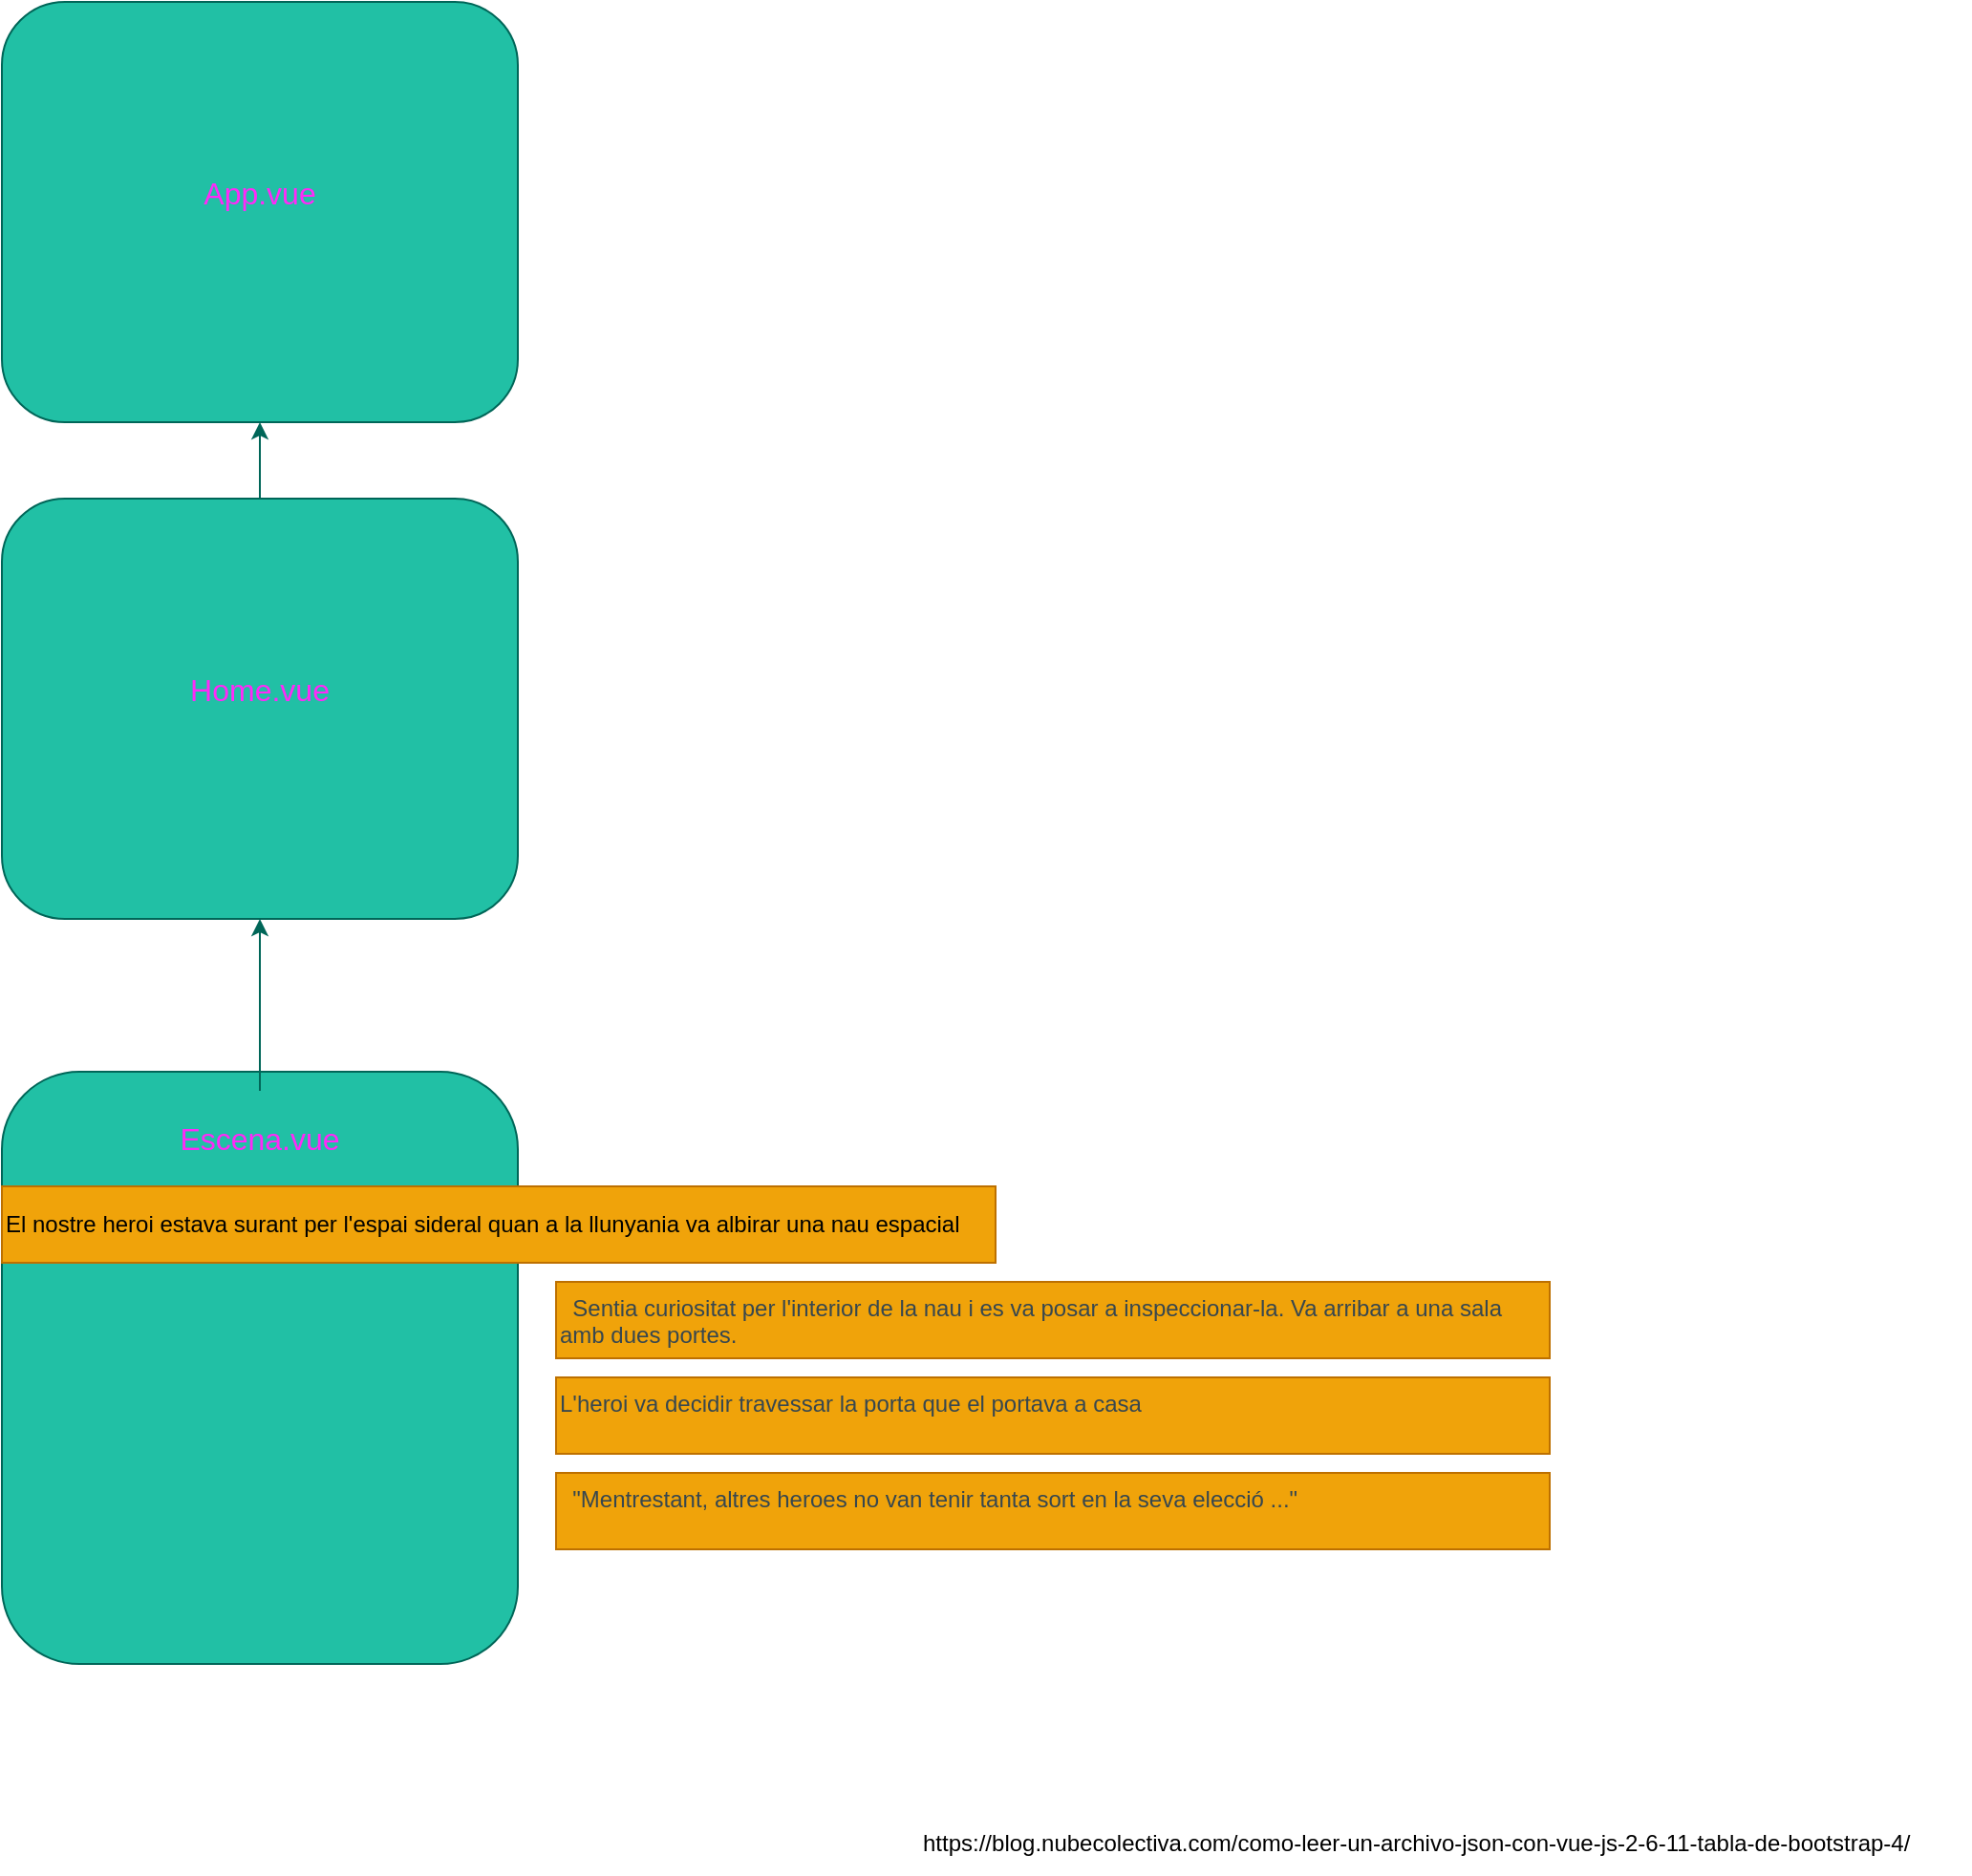 <mxfile>
    <diagram id="e91MqwquHhz2js4BfBC9" name="Page-1">
        <mxGraphModel dx="1069" dy="458" grid="1" gridSize="10" guides="1" tooltips="1" connect="1" arrows="1" fold="1" page="1" pageScale="1" pageWidth="827" pageHeight="1169" math="0" shadow="0">
            <root>
                <mxCell id="0"/>
                <mxCell id="1" parent="0"/>
                <mxCell id="2" value="" style="whiteSpace=wrap;html=1;fillColor=#21C0A5;strokeColor=#006658;fontColor=#5C5C5C;rounded=1;" parent="1" vertex="1">
                    <mxGeometry x="-10" y="10" width="270" height="220" as="geometry"/>
                </mxCell>
                <mxCell id="3" value="&lt;font style=&quot;font-size: 16px&quot; color=&quot;#ff29f8&quot;&gt;App.vue&lt;/font&gt;" style="text;html=1;strokeColor=none;fillColor=none;align=center;verticalAlign=middle;whiteSpace=wrap;fontColor=#5C5C5C;rounded=1;" parent="1" vertex="1">
                    <mxGeometry x="90" y="90" width="70" height="40" as="geometry"/>
                </mxCell>
                <mxCell id="10" style="edgeStyle=orthogonalEdgeStyle;rounded=1;sketch=0;orthogonalLoop=1;jettySize=auto;html=1;exitX=0.5;exitY=0;exitDx=0;exitDy=0;fontColor=#5C5C5C;strokeColor=#006658;fillColor=#21C0A5;" parent="1" source="4" target="2" edge="1">
                    <mxGeometry relative="1" as="geometry"/>
                </mxCell>
                <mxCell id="4" value="" style="whiteSpace=wrap;html=1;fillColor=#21C0A5;strokeColor=#006658;fontColor=#5C5C5C;rounded=1;" parent="1" vertex="1">
                    <mxGeometry x="-10" y="270" width="270" height="220" as="geometry"/>
                </mxCell>
                <mxCell id="5" value="&lt;font style=&quot;font-size: 16px&quot; color=&quot;#ff29f8&quot;&gt;Home.vue&lt;/font&gt;" style="text;html=1;strokeColor=none;fillColor=none;align=center;verticalAlign=middle;whiteSpace=wrap;fontColor=#5C5C5C;rounded=1;" parent="1" vertex="1">
                    <mxGeometry x="90" y="350" width="70" height="40" as="geometry"/>
                </mxCell>
                <mxCell id="6" value="" style="whiteSpace=wrap;html=1;fillColor=#21C0A5;strokeColor=#006658;fontColor=#5C5C5C;rounded=1;" parent="1" vertex="1">
                    <mxGeometry x="-10" y="570" width="270" height="310" as="geometry"/>
                </mxCell>
                <mxCell id="9" style="edgeStyle=orthogonalEdgeStyle;rounded=1;sketch=0;orthogonalLoop=1;jettySize=auto;html=1;fontColor=#5C5C5C;strokeColor=#006658;fillColor=#21C0A5;" parent="1" source="7" target="4" edge="1">
                    <mxGeometry relative="1" as="geometry"/>
                </mxCell>
                <mxCell id="7" value="&lt;font style=&quot;font-size: 16px&quot; color=&quot;#ff29f8&quot;&gt;Escena.vue&lt;/font&gt;" style="text;html=1;strokeColor=none;fillColor=none;align=center;verticalAlign=middle;whiteSpace=wrap;fontColor=#5C5C5C;rounded=1;" parent="1" vertex="1">
                    <mxGeometry x="75" y="580" width="100" height="50" as="geometry"/>
                </mxCell>
                <mxCell id="8" value="El nostre heroi estava surant per l'espai sideral quan a la llunyania va albirar una nau espacial" style="text;strokeColor=#BD7000;fillColor=#f0a30a;align=left;verticalAlign=middle;rounded=0;sketch=0;fontColor=#000000;whiteSpace=wrap;html=1;" parent="1" vertex="1">
                    <mxGeometry x="-10" y="630" width="520" height="40" as="geometry"/>
                </mxCell>
                <mxCell id="11" value="&lt;p id=&quot;yui_3_17_2_1_1634716770876_39&quot; style=&quot;box-sizing: border-box ; margin-top: 0px ; margin-bottom: 1rem ; color: rgb(55 , 71 , 79)&quot;&gt;&lt;font style=&quot;font-size: 12px&quot;&gt;&amp;nbsp; Sentia curiositat per l'interior de la nau i es va posar a inspeccionar-la. Va arribar a una sala amb dues portes.&lt;/font&gt;&lt;/p&gt;" style="text;strokeColor=#BD7000;fillColor=#f0a30a;align=left;verticalAlign=top;rounded=0;sketch=0;fontColor=#000000;whiteSpace=wrap;html=1;" parent="1" vertex="1">
                    <mxGeometry x="280" y="680" width="520" height="40" as="geometry"/>
                </mxCell>
                <mxCell id="12" value="&lt;p id=&quot;yui_3_17_2_1_1634716770876_46&quot; style=&quot;box-sizing: border-box ; margin-top: 0px ; margin-bottom: 1rem ; color: rgb(55 , 71 , 79) ; font-family: &amp;#34;montserrat&amp;#34; , &amp;#34;arial&amp;#34; , &amp;#34;helvetica&amp;#34;&quot;&gt;&lt;font style=&quot;font-size: 12px&quot;&gt;L'heroi va decidir travessar la porta que el portava a casa&lt;/font&gt;&lt;/p&gt;" style="text;strokeColor=#BD7000;fillColor=#f0a30a;align=left;verticalAlign=top;rounded=0;sketch=0;fontColor=#000000;whiteSpace=wrap;html=1;" parent="1" vertex="1">
                    <mxGeometry x="280" y="730" width="520" height="40" as="geometry"/>
                </mxCell>
                <mxCell id="14" value="&lt;p id=&quot;yui_3_17_2_1_1634716770876_47&quot; style=&quot;box-sizing: border-box ; margin-top: 0px ; margin-bottom: 1rem ; color: rgb(55 , 71 , 79) ; font-family: &amp;#34;montserrat&amp;#34; , &amp;#34;arial&amp;#34; , &amp;#34;helvetica&amp;#34;&quot;&gt;&lt;font style=&quot;font-size: 12px&quot;&gt;&amp;nbsp; &quot;Mentrestant, altres heroes no van tenir tanta sort en la seva elecció ...&quot;&lt;/font&gt;&lt;/p&gt;&lt;div&gt;&lt;br&gt;&lt;/div&gt;" style="text;strokeColor=#BD7000;fillColor=#f0a30a;align=left;verticalAlign=top;rounded=0;sketch=0;fontColor=#000000;whiteSpace=wrap;html=1;" parent="1" vertex="1">
                    <mxGeometry x="280" y="780" width="520" height="40" as="geometry"/>
                </mxCell>
                <UserObject label="https://blog.nubecolectiva.com/como-leer-un-archivo-json-con-vue-js-2-6-11-tabla-de-bootstrap-4/" link="https://blog.nubecolectiva.com/como-leer-un-archivo-json-con-vue-js-2-6-11-tabla-de-bootstrap-4/" id="15">
                    <mxCell style="text;whiteSpace=wrap;html=1;" vertex="1" parent="1">
                        <mxGeometry x="470" y="960" width="550" height="30" as="geometry"/>
                    </mxCell>
                </UserObject>
            </root>
        </mxGraphModel>
    </diagram>
</mxfile>